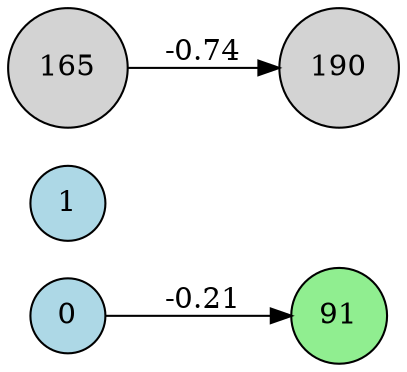 digraph neat {
  rankdir=LR;
  node [shape=circle];
  node0 [label="0", style=filled, fillcolor=lightblue];
  node1 [label="1", style=filled, fillcolor=lightblue];
  node91 [label="91", style=filled, fillcolor=lightgreen];
  node165 [label="165", style=filled, fillcolor=lightgray];
  node190 [label="190", style=filled, fillcolor=lightgray];
  node165 -> node190 [label="-0.74"];
  node0 -> node91 [label="-0.21"];
}

